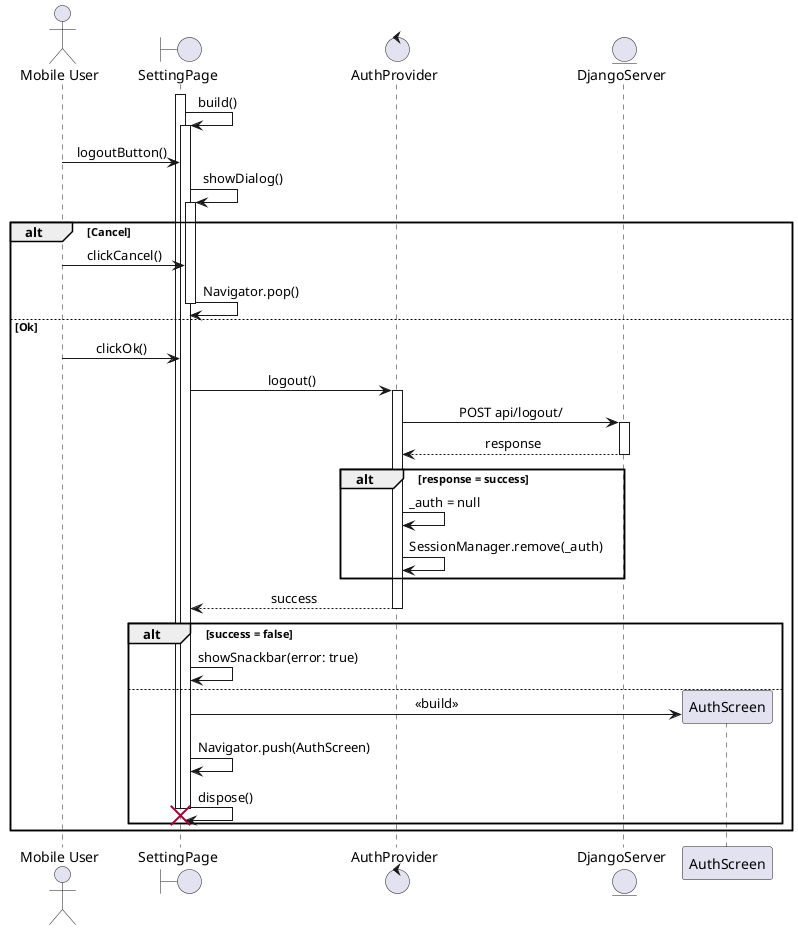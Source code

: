 @startuml uc1-sequence
skinparam sequenceMessageAlign center
actor       "Mobile User"       as actor
boundary    SettingPage    as ui
control     AuthProvider  as provider
entity      DjangoServer      as server

activate  ui
ui -> ui: build()
activate ui
actor  -> ui: logoutButton()
ui -> ui: showDialog()
activate ui
alt Cancel
actor -> ui : clickCancel()
ui -> ui: Navigator.pop()
deactivate ui
else Ok
actor -> ui : clickOk()
    ui -> provider: logout()
    activate provider
    provider -> server: POST api/logout/
    activate server
    return response
    alt response = success
        provider -> provider: _auth = null
        provider -> provider: SessionManager.remove(_auth)
    end
    return success
    alt success = false
        ui -> ui: showSnackbar(error: true)
    else
        create AuthScreen as auth
        ui -> auth: <<build>>
        ui -> ui: Navigator.push(AuthScreen)
        ui -> ui !!: dispose()
        deactivate ui
    end
end
@enduml
